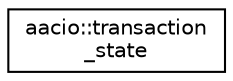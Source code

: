 digraph "Graphical Class Hierarchy"
{
  edge [fontname="Helvetica",fontsize="10",labelfontname="Helvetica",labelfontsize="10"];
  node [fontname="Helvetica",fontsize="10",shape=record];
  rankdir="LR";
  Node0 [label="aacio::transaction\l_state",height=0.2,width=0.4,color="black", fillcolor="white", style="filled",URL="$structaacio_1_1transaction__state.html"];
}
